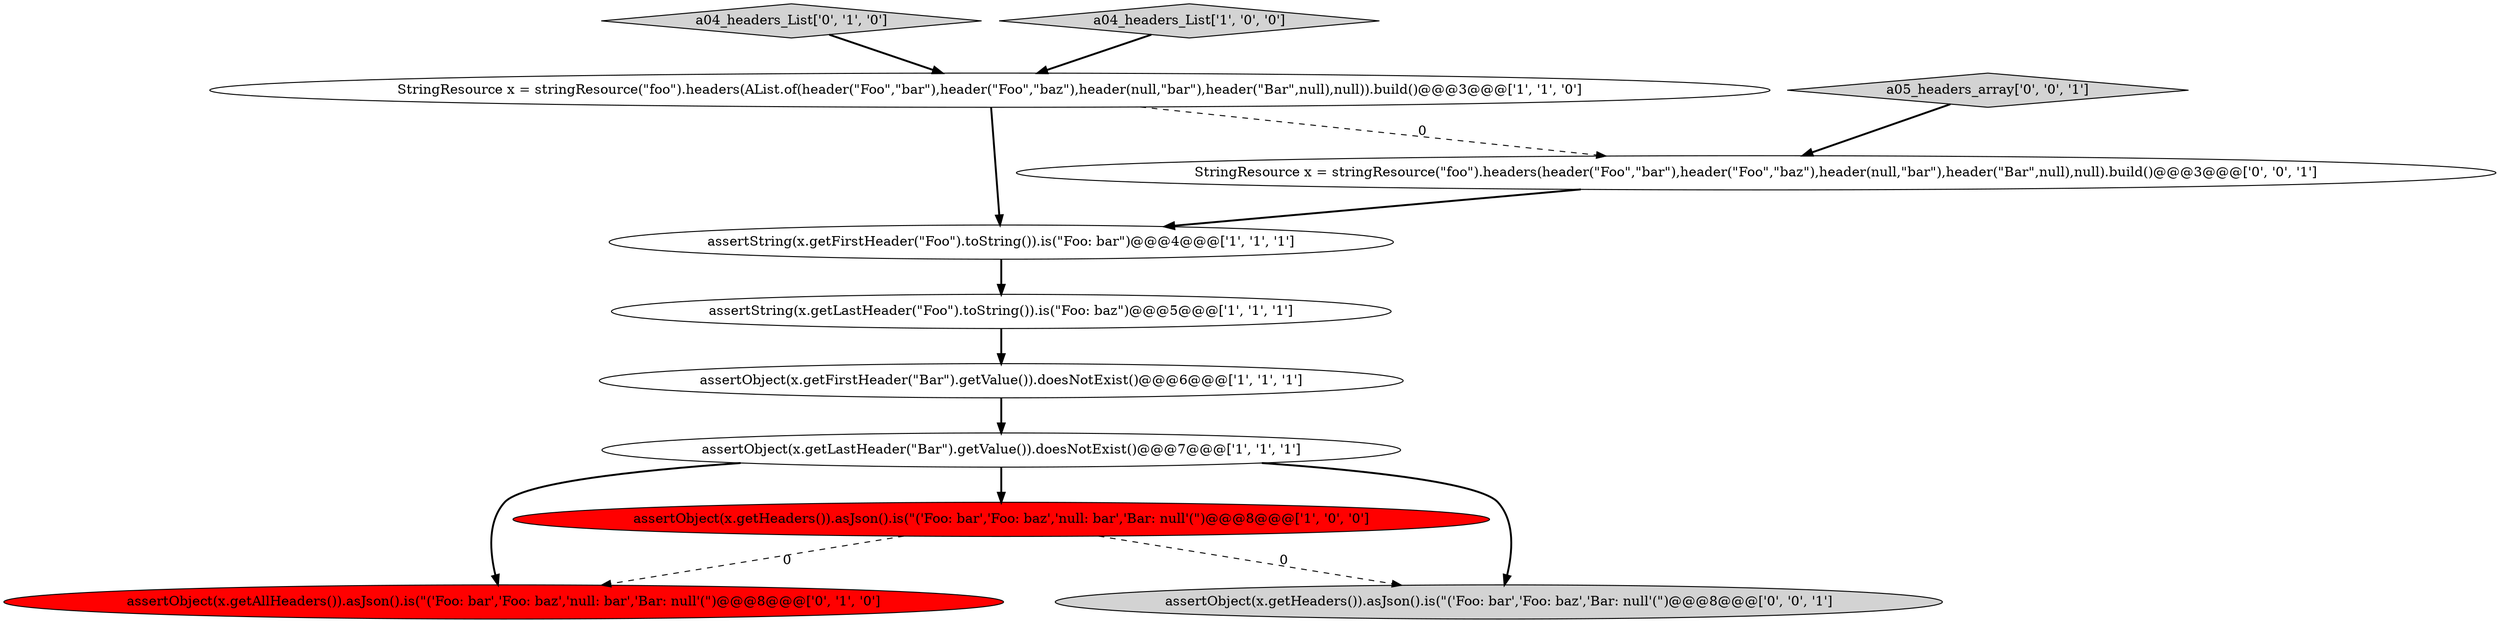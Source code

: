 digraph {
7 [style = filled, label = "a04_headers_List['0', '1', '0']", fillcolor = lightgray, shape = diamond image = "AAA0AAABBB2BBB"];
5 [style = filled, label = "assertObject(x.getFirstHeader(\"Bar\").getValue()).doesNotExist()@@@6@@@['1', '1', '1']", fillcolor = white, shape = ellipse image = "AAA0AAABBB1BBB"];
8 [style = filled, label = "assertObject(x.getAllHeaders()).asJson().is(\"('Foo: bar','Foo: baz','null: bar','Bar: null'(\")@@@8@@@['0', '1', '0']", fillcolor = red, shape = ellipse image = "AAA1AAABBB2BBB"];
0 [style = filled, label = "assertObject(x.getHeaders()).asJson().is(\"('Foo: bar','Foo: baz','null: bar','Bar: null'(\")@@@8@@@['1', '0', '0']", fillcolor = red, shape = ellipse image = "AAA1AAABBB1BBB"];
2 [style = filled, label = "a04_headers_List['1', '0', '0']", fillcolor = lightgray, shape = diamond image = "AAA0AAABBB1BBB"];
10 [style = filled, label = "assertObject(x.getHeaders()).asJson().is(\"('Foo: bar','Foo: baz','Bar: null'(\")@@@8@@@['0', '0', '1']", fillcolor = lightgray, shape = ellipse image = "AAA0AAABBB3BBB"];
6 [style = filled, label = "assertString(x.getFirstHeader(\"Foo\").toString()).is(\"Foo: bar\")@@@4@@@['1', '1', '1']", fillcolor = white, shape = ellipse image = "AAA0AAABBB1BBB"];
3 [style = filled, label = "StringResource x = stringResource(\"foo\").headers(AList.of(header(\"Foo\",\"bar\"),header(\"Foo\",\"baz\"),header(null,\"bar\"),header(\"Bar\",null),null)).build()@@@3@@@['1', '1', '0']", fillcolor = white, shape = ellipse image = "AAA0AAABBB1BBB"];
9 [style = filled, label = "StringResource x = stringResource(\"foo\").headers(header(\"Foo\",\"bar\"),header(\"Foo\",\"baz\"),header(null,\"bar\"),header(\"Bar\",null),null).build()@@@3@@@['0', '0', '1']", fillcolor = white, shape = ellipse image = "AAA0AAABBB3BBB"];
1 [style = filled, label = "assertString(x.getLastHeader(\"Foo\").toString()).is(\"Foo: baz\")@@@5@@@['1', '1', '1']", fillcolor = white, shape = ellipse image = "AAA0AAABBB1BBB"];
4 [style = filled, label = "assertObject(x.getLastHeader(\"Bar\").getValue()).doesNotExist()@@@7@@@['1', '1', '1']", fillcolor = white, shape = ellipse image = "AAA0AAABBB1BBB"];
11 [style = filled, label = "a05_headers_array['0', '0', '1']", fillcolor = lightgray, shape = diamond image = "AAA0AAABBB3BBB"];
1->5 [style = bold, label=""];
4->10 [style = bold, label=""];
6->1 [style = bold, label=""];
4->8 [style = bold, label=""];
3->6 [style = bold, label=""];
0->8 [style = dashed, label="0"];
9->6 [style = bold, label=""];
0->10 [style = dashed, label="0"];
3->9 [style = dashed, label="0"];
11->9 [style = bold, label=""];
7->3 [style = bold, label=""];
5->4 [style = bold, label=""];
2->3 [style = bold, label=""];
4->0 [style = bold, label=""];
}

